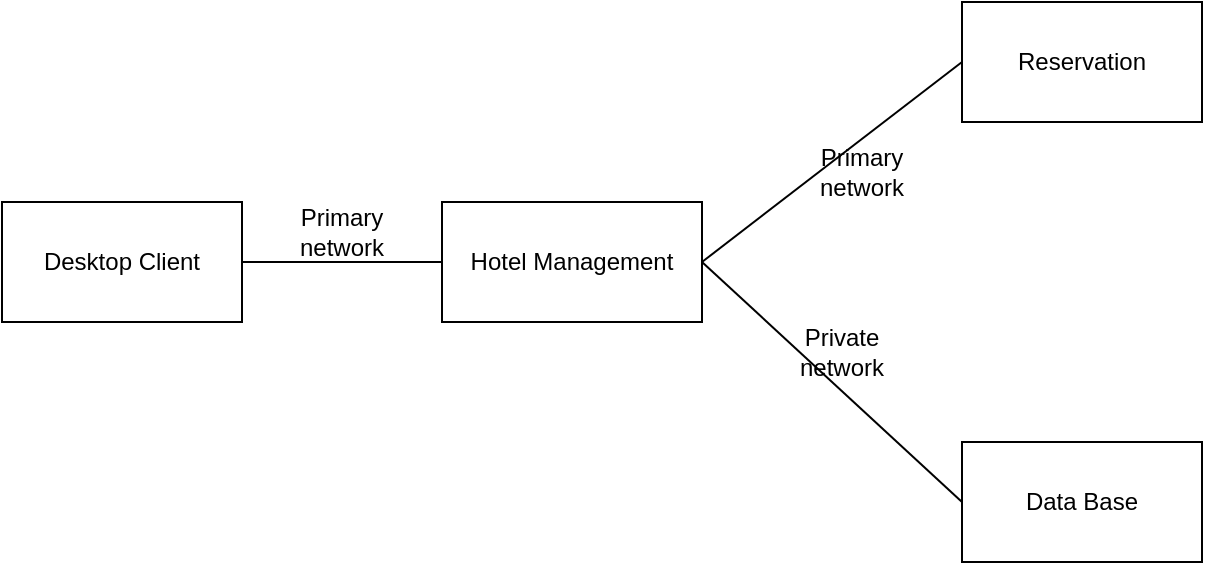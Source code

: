 <mxfile version="15.8.4" type="device"><diagram id="B-7I6MXQy7y5xamv3lFg" name="Page-1"><mxGraphModel dx="1278" dy="547" grid="1" gridSize="10" guides="1" tooltips="1" connect="1" arrows="1" fold="1" page="1" pageScale="1" pageWidth="827" pageHeight="1169" math="0" shadow="0"><root><mxCell id="0"/><mxCell id="1" parent="0"/><mxCell id="ROmEqnajZkIP9A-3OCP_-1" value="Desktop Client" style="rounded=0;whiteSpace=wrap;html=1;" vertex="1" parent="1"><mxGeometry x="40" y="230" width="120" height="60" as="geometry"/></mxCell><mxCell id="ROmEqnajZkIP9A-3OCP_-2" value="Hotel Management" style="rounded=0;whiteSpace=wrap;html=1;" vertex="1" parent="1"><mxGeometry x="260" y="230" width="130" height="60" as="geometry"/></mxCell><mxCell id="ROmEqnajZkIP9A-3OCP_-3" value="Reservation" style="rounded=0;whiteSpace=wrap;html=1;" vertex="1" parent="1"><mxGeometry x="520" y="130" width="120" height="60" as="geometry"/></mxCell><mxCell id="ROmEqnajZkIP9A-3OCP_-4" value="Data Base" style="rounded=0;whiteSpace=wrap;html=1;" vertex="1" parent="1"><mxGeometry x="520" y="350" width="120" height="60" as="geometry"/></mxCell><mxCell id="ROmEqnajZkIP9A-3OCP_-5" value="" style="endArrow=none;html=1;rounded=0;entryX=0;entryY=0.5;entryDx=0;entryDy=0;exitX=1;exitY=0.5;exitDx=0;exitDy=0;" edge="1" parent="1" source="ROmEqnajZkIP9A-3OCP_-2" target="ROmEqnajZkIP9A-3OCP_-3"><mxGeometry width="50" height="50" relative="1" as="geometry"><mxPoint x="390" y="310" as="sourcePoint"/><mxPoint x="440" y="260" as="targetPoint"/></mxGeometry></mxCell><mxCell id="ROmEqnajZkIP9A-3OCP_-6" value="" style="endArrow=none;html=1;rounded=0;exitX=1;exitY=0.5;exitDx=0;exitDy=0;entryX=0;entryY=0.5;entryDx=0;entryDy=0;" edge="1" parent="1" source="ROmEqnajZkIP9A-3OCP_-1" target="ROmEqnajZkIP9A-3OCP_-2"><mxGeometry width="50" height="50" relative="1" as="geometry"><mxPoint x="390" y="310" as="sourcePoint"/><mxPoint x="440" y="260" as="targetPoint"/></mxGeometry></mxCell><mxCell id="ROmEqnajZkIP9A-3OCP_-7" value="" style="endArrow=none;html=1;rounded=0;entryX=0;entryY=0.5;entryDx=0;entryDy=0;exitX=1;exitY=0.5;exitDx=0;exitDy=0;" edge="1" parent="1" source="ROmEqnajZkIP9A-3OCP_-2" target="ROmEqnajZkIP9A-3OCP_-4"><mxGeometry width="50" height="50" relative="1" as="geometry"><mxPoint x="390" y="310" as="sourcePoint"/><mxPoint x="440" y="260" as="targetPoint"/></mxGeometry></mxCell><mxCell id="ROmEqnajZkIP9A-3OCP_-8" value="Private network" style="text;html=1;strokeColor=none;fillColor=none;align=center;verticalAlign=middle;whiteSpace=wrap;rounded=0;" vertex="1" parent="1"><mxGeometry x="430" y="290" width="60" height="30" as="geometry"/></mxCell><mxCell id="ROmEqnajZkIP9A-3OCP_-9" value="Primary network" style="text;html=1;strokeColor=none;fillColor=none;align=center;verticalAlign=middle;whiteSpace=wrap;rounded=0;" vertex="1" parent="1"><mxGeometry x="440" y="200" width="60" height="30" as="geometry"/></mxCell><mxCell id="ROmEqnajZkIP9A-3OCP_-10" value="Primary network" style="text;html=1;strokeColor=none;fillColor=none;align=center;verticalAlign=middle;whiteSpace=wrap;rounded=0;" vertex="1" parent="1"><mxGeometry x="180" y="230" width="60" height="30" as="geometry"/></mxCell></root></mxGraphModel></diagram></mxfile>
